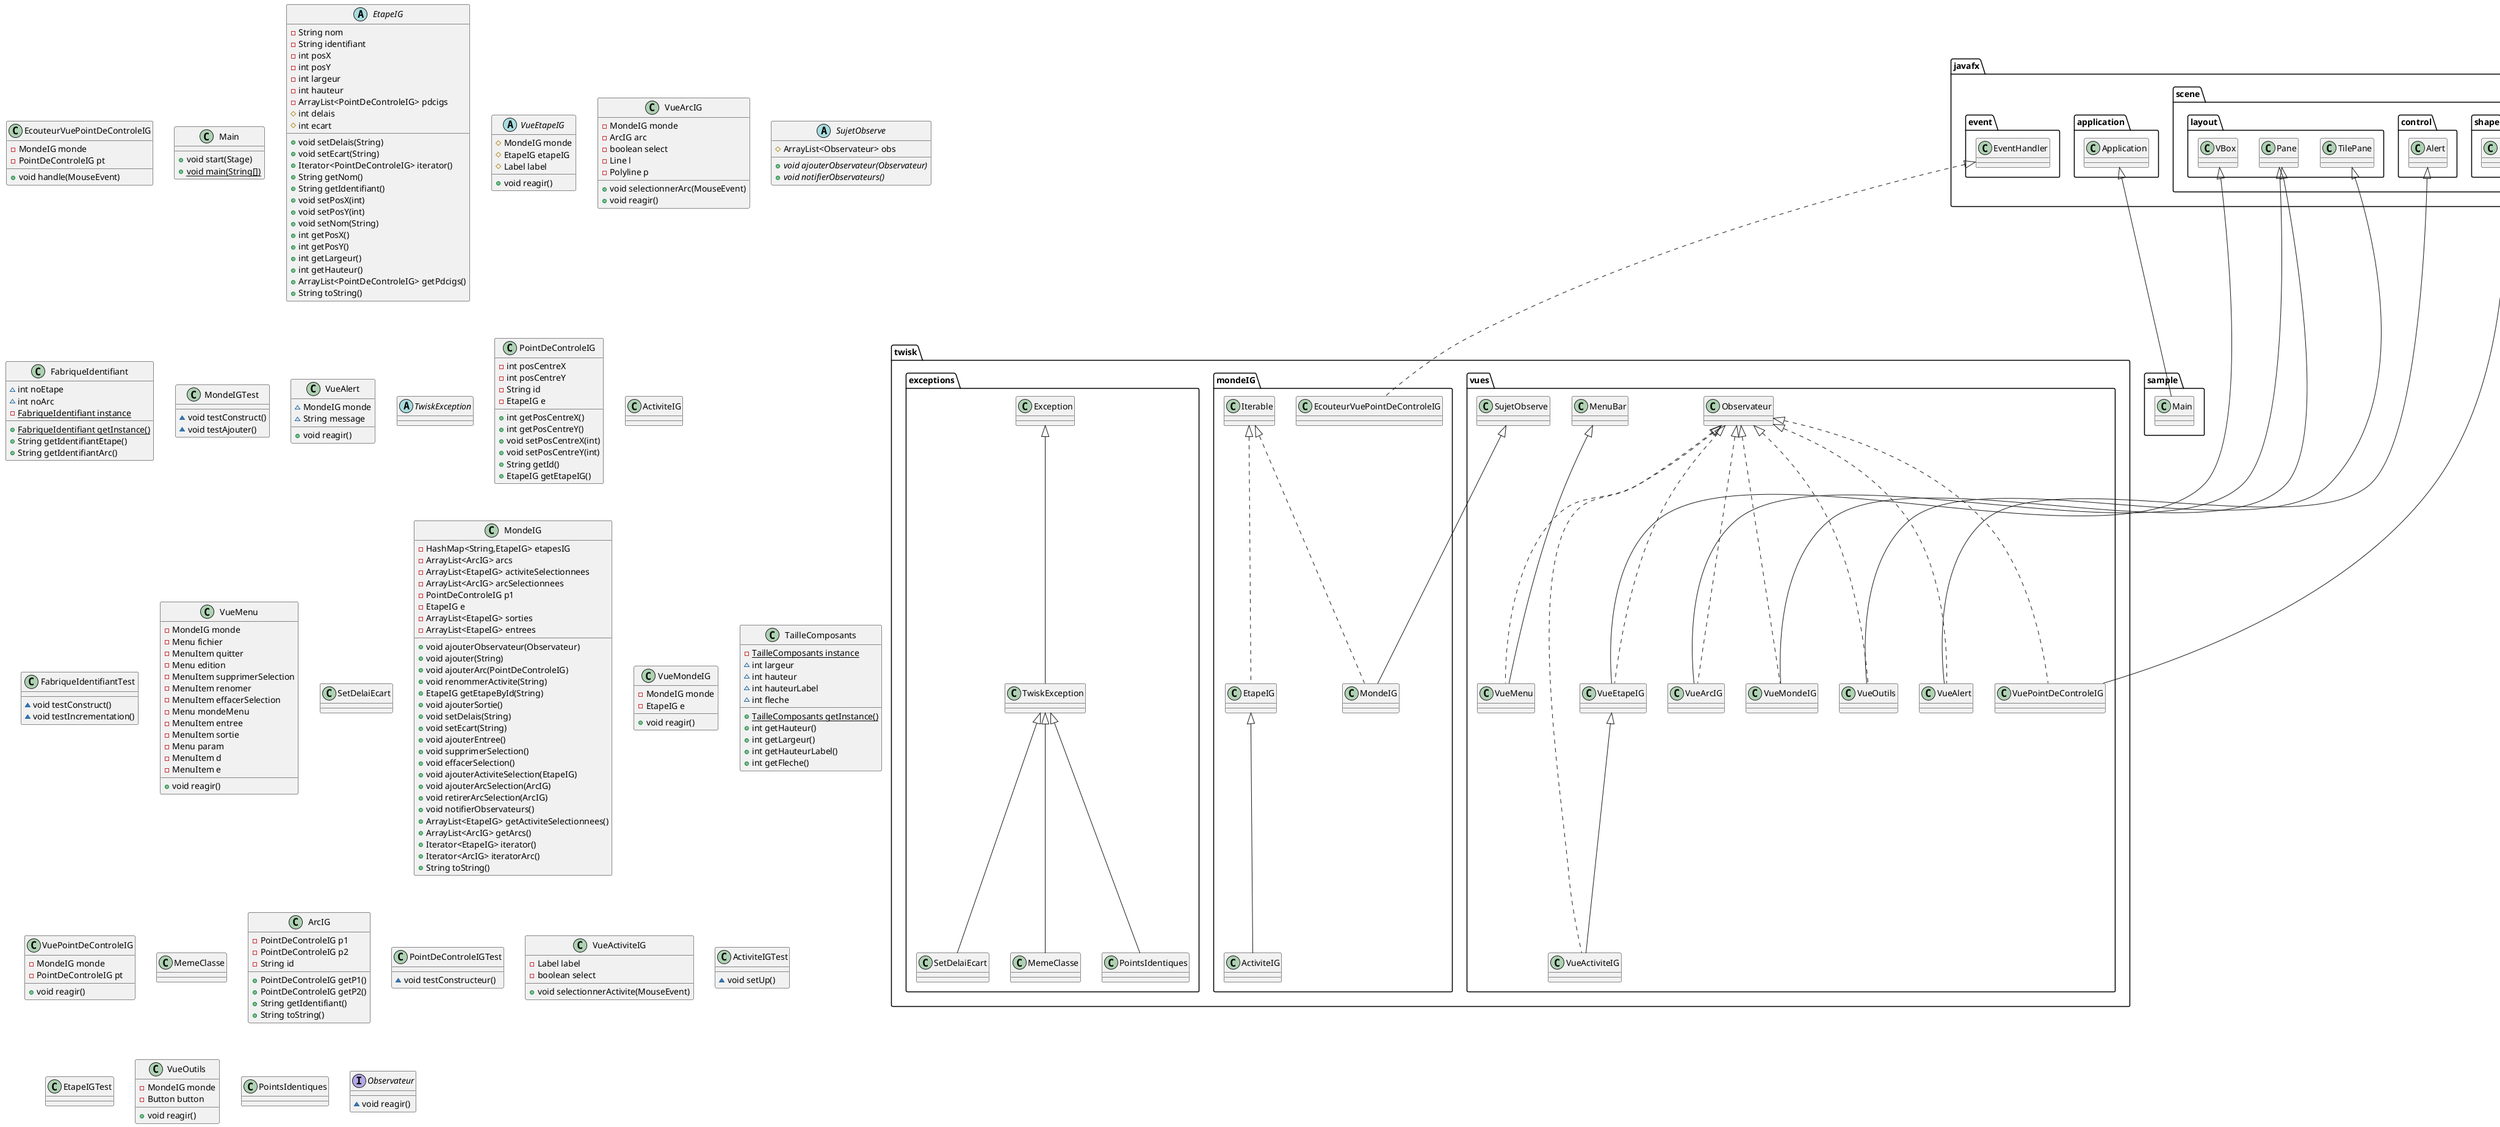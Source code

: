 @startuml
class EcouteurVuePointDeControleIG {
- MondeIG monde
- PointDeControleIG pt
+ void handle(MouseEvent)
}
class Main {
+ void start(Stage)
+ {static} void main(String[])
}
abstract class EtapeIG {
- String nom
- String identifiant
- int posX
- int posY
- int largeur
- int hauteur
- ArrayList<PointDeControleIG> pdcigs
# int delais
# int ecart
+ void setDelais(String)
+ void setEcart(String)
+ Iterator<PointDeControleIG> iterator()
+ String getNom()
+ String getIdentifiant()
+ void setPosX(int)
+ void setPosY(int)
+ void setNom(String)
+ int getPosX()
+ int getPosY()
+ int getLargeur()
+ int getHauteur()
+ ArrayList<PointDeControleIG> getPdcigs()
+ String toString()
}
abstract class VueEtapeIG {
# MondeIG monde
# EtapeIG etapeIG
# Label label
+ void reagir()
}
class VueArcIG {
- MondeIG monde
- ArcIG arc
- boolean select
- Line l
- Polyline p
+ void selectionnerArc(MouseEvent)
+ void reagir()
}
abstract class SujetObserve {
# ArrayList<Observateur> obs
+ {abstract}void ajouterObservateur(Observateur)
+ {abstract}void notifierObservateurs()
}
class FabriqueIdentifiant {
~ int noEtape
~ int noArc
- {static} FabriqueIdentifiant instance
+ {static} FabriqueIdentifiant getInstance()
+ String getIdentifiantEtape()
+ String getIdentifiantArc()
}
class MondeIGTest {
~ void testConstruct()
~ void testAjouter()
}
class VueAlert {
~ MondeIG monde
~ String message
+ void reagir()
}
abstract class TwiskException {
}
class PointDeControleIG {
- int posCentreX
- int posCentreY
- String id
- EtapeIG e
+ int getPosCentreX()
+ int getPosCentreY()
+ void setPosCentreX(int)
+ void setPosCentreY(int)
+ String getId()
+ EtapeIG getEtapeIG()
}
class ActiviteIG {
}
class FabriqueIdentifiantTest {
~ void testConstruct()
~ void testIncrementation()
}
class VueMenu {
- MondeIG monde
- Menu fichier
- MenuItem quitter
- Menu edition
- MenuItem supprimerSelection
- MenuItem renomer
- MenuItem effacerSelection
- Menu mondeMenu
- MenuItem entree
- MenuItem sortie
- Menu param
- MenuItem d
- MenuItem e
+ void reagir()
}
class SetDelaiEcart {
}
class MondeIG {
- HashMap<String,EtapeIG> etapesIG
- ArrayList<ArcIG> arcs
- ArrayList<EtapeIG> activiteSelectionnees
- ArrayList<ArcIG> arcSelectionnees
- PointDeControleIG p1
- EtapeIG e
- ArrayList<EtapeIG> sorties
- ArrayList<EtapeIG> entrees
+ void ajouterObservateur(Observateur)
+ void ajouter(String)
+ void ajouterArc(PointDeControleIG)
+ void renommerActivite(String)
+ EtapeIG getEtapeById(String)
+ void ajouterSortie()
+ void setDelais(String)
+ void setEcart(String)
+ void ajouterEntree()
+ void supprimerSelection()
+ void effacerSelection()
+ void ajouterActiviteSelection(EtapeIG)
+ void ajouterArcSelection(ArcIG)
+ void retirerArcSelection(ArcIG)
+ void notifierObservateurs()
+ ArrayList<EtapeIG> getActiviteSelectionnees()
+ ArrayList<ArcIG> getArcs()
+ Iterator<EtapeIG> iterator()
+ Iterator<ArcIG> iteratorArc()
+ String toString()
}
class VueMondeIG {
- MondeIG monde
- EtapeIG e
+ void reagir()
}
class TailleComposants {
- {static} TailleComposants instance
~ int largeur
~ int hauteur
~ int hauteurLabel
~ int fleche
+ {static} TailleComposants getInstance()
+ int getHauteur()
+ int getLargeur()
+ int getHauteurLabel()
+ int getFleche()
}
class VuePointDeControleIG {
- MondeIG monde
- PointDeControleIG pt
+ void reagir()
}
class MemeClasse {
}
class ArcIG {
- PointDeControleIG p1
- PointDeControleIG p2
- String id
+ PointDeControleIG getP1()
+ PointDeControleIG getP2()
+ String getIdentifiant()
+ String toString()
}
class PointDeControleIGTest {
~ void testConstructeur()
}
class VueActiviteIG {
- Label label
- boolean select
+ void selectionnerActivite(MouseEvent)
}
class ActiviteIGTest {
~ void setUp()
}
class EtapeIGTest {
}
class VueOutils {
- MondeIG monde
- Button button
+ void reagir()
}
class PointsIdentiques {
}
interface Observateur {
~ void reagir()
}


javafx.event.EventHandler <|.. twisk.mondeIG.EcouteurVuePointDeControleIG
javafx.application.Application <|-- sample.Main
twisk.mondeIG.Iterable <|.. twisk.mondeIG.EtapeIG
twisk.vues.Observateur <|.. twisk.vues.VueEtapeIG
javafx.scene.layout.VBox <|-- twisk.vues.VueEtapeIG
twisk.vues.Observateur <|.. twisk.vues.VueArcIG
javafx.scene.layout.Pane <|-- twisk.vues.VueArcIG
twisk.vues.Observateur <|.. twisk.vues.VueAlert
javafx.scene.control.Alert <|-- twisk.vues.VueAlert
twisk.exceptions.Exception <|-- twisk.exceptions.TwiskException
twisk.mondeIG.EtapeIG <|-- twisk.mondeIG.ActiviteIG
twisk.vues.Observateur <|.. twisk.vues.VueMenu
twisk.vues.MenuBar <|-- twisk.vues.VueMenu
twisk.exceptions.TwiskException <|-- twisk.exceptions.SetDelaiEcart
twisk.mondeIG.Iterable <|.. twisk.mondeIG.MondeIG
twisk.vues.SujetObserve <|-- twisk.mondeIG.MondeIG
twisk.vues.Observateur <|.. twisk.vues.VueMondeIG
javafx.scene.layout.Pane <|-- twisk.vues.VueMondeIG
twisk.vues.Observateur <|.. twisk.vues.VuePointDeControleIG
javafx.scene.shape.Circle <|-- twisk.vues.VuePointDeControleIG
twisk.exceptions.TwiskException <|-- twisk.exceptions.MemeClasse
twisk.vues.Observateur <|.. twisk.vues.VueActiviteIG
twisk.vues.VueEtapeIG <|-- twisk.vues.VueActiviteIG
twisk.vues.Observateur <|.. twisk.vues.VueOutils
javafx.scene.layout.TilePane <|-- twisk.vues.VueOutils
twisk.exceptions.TwiskException <|-- twisk.exceptions.PointsIdentiques
@enduml